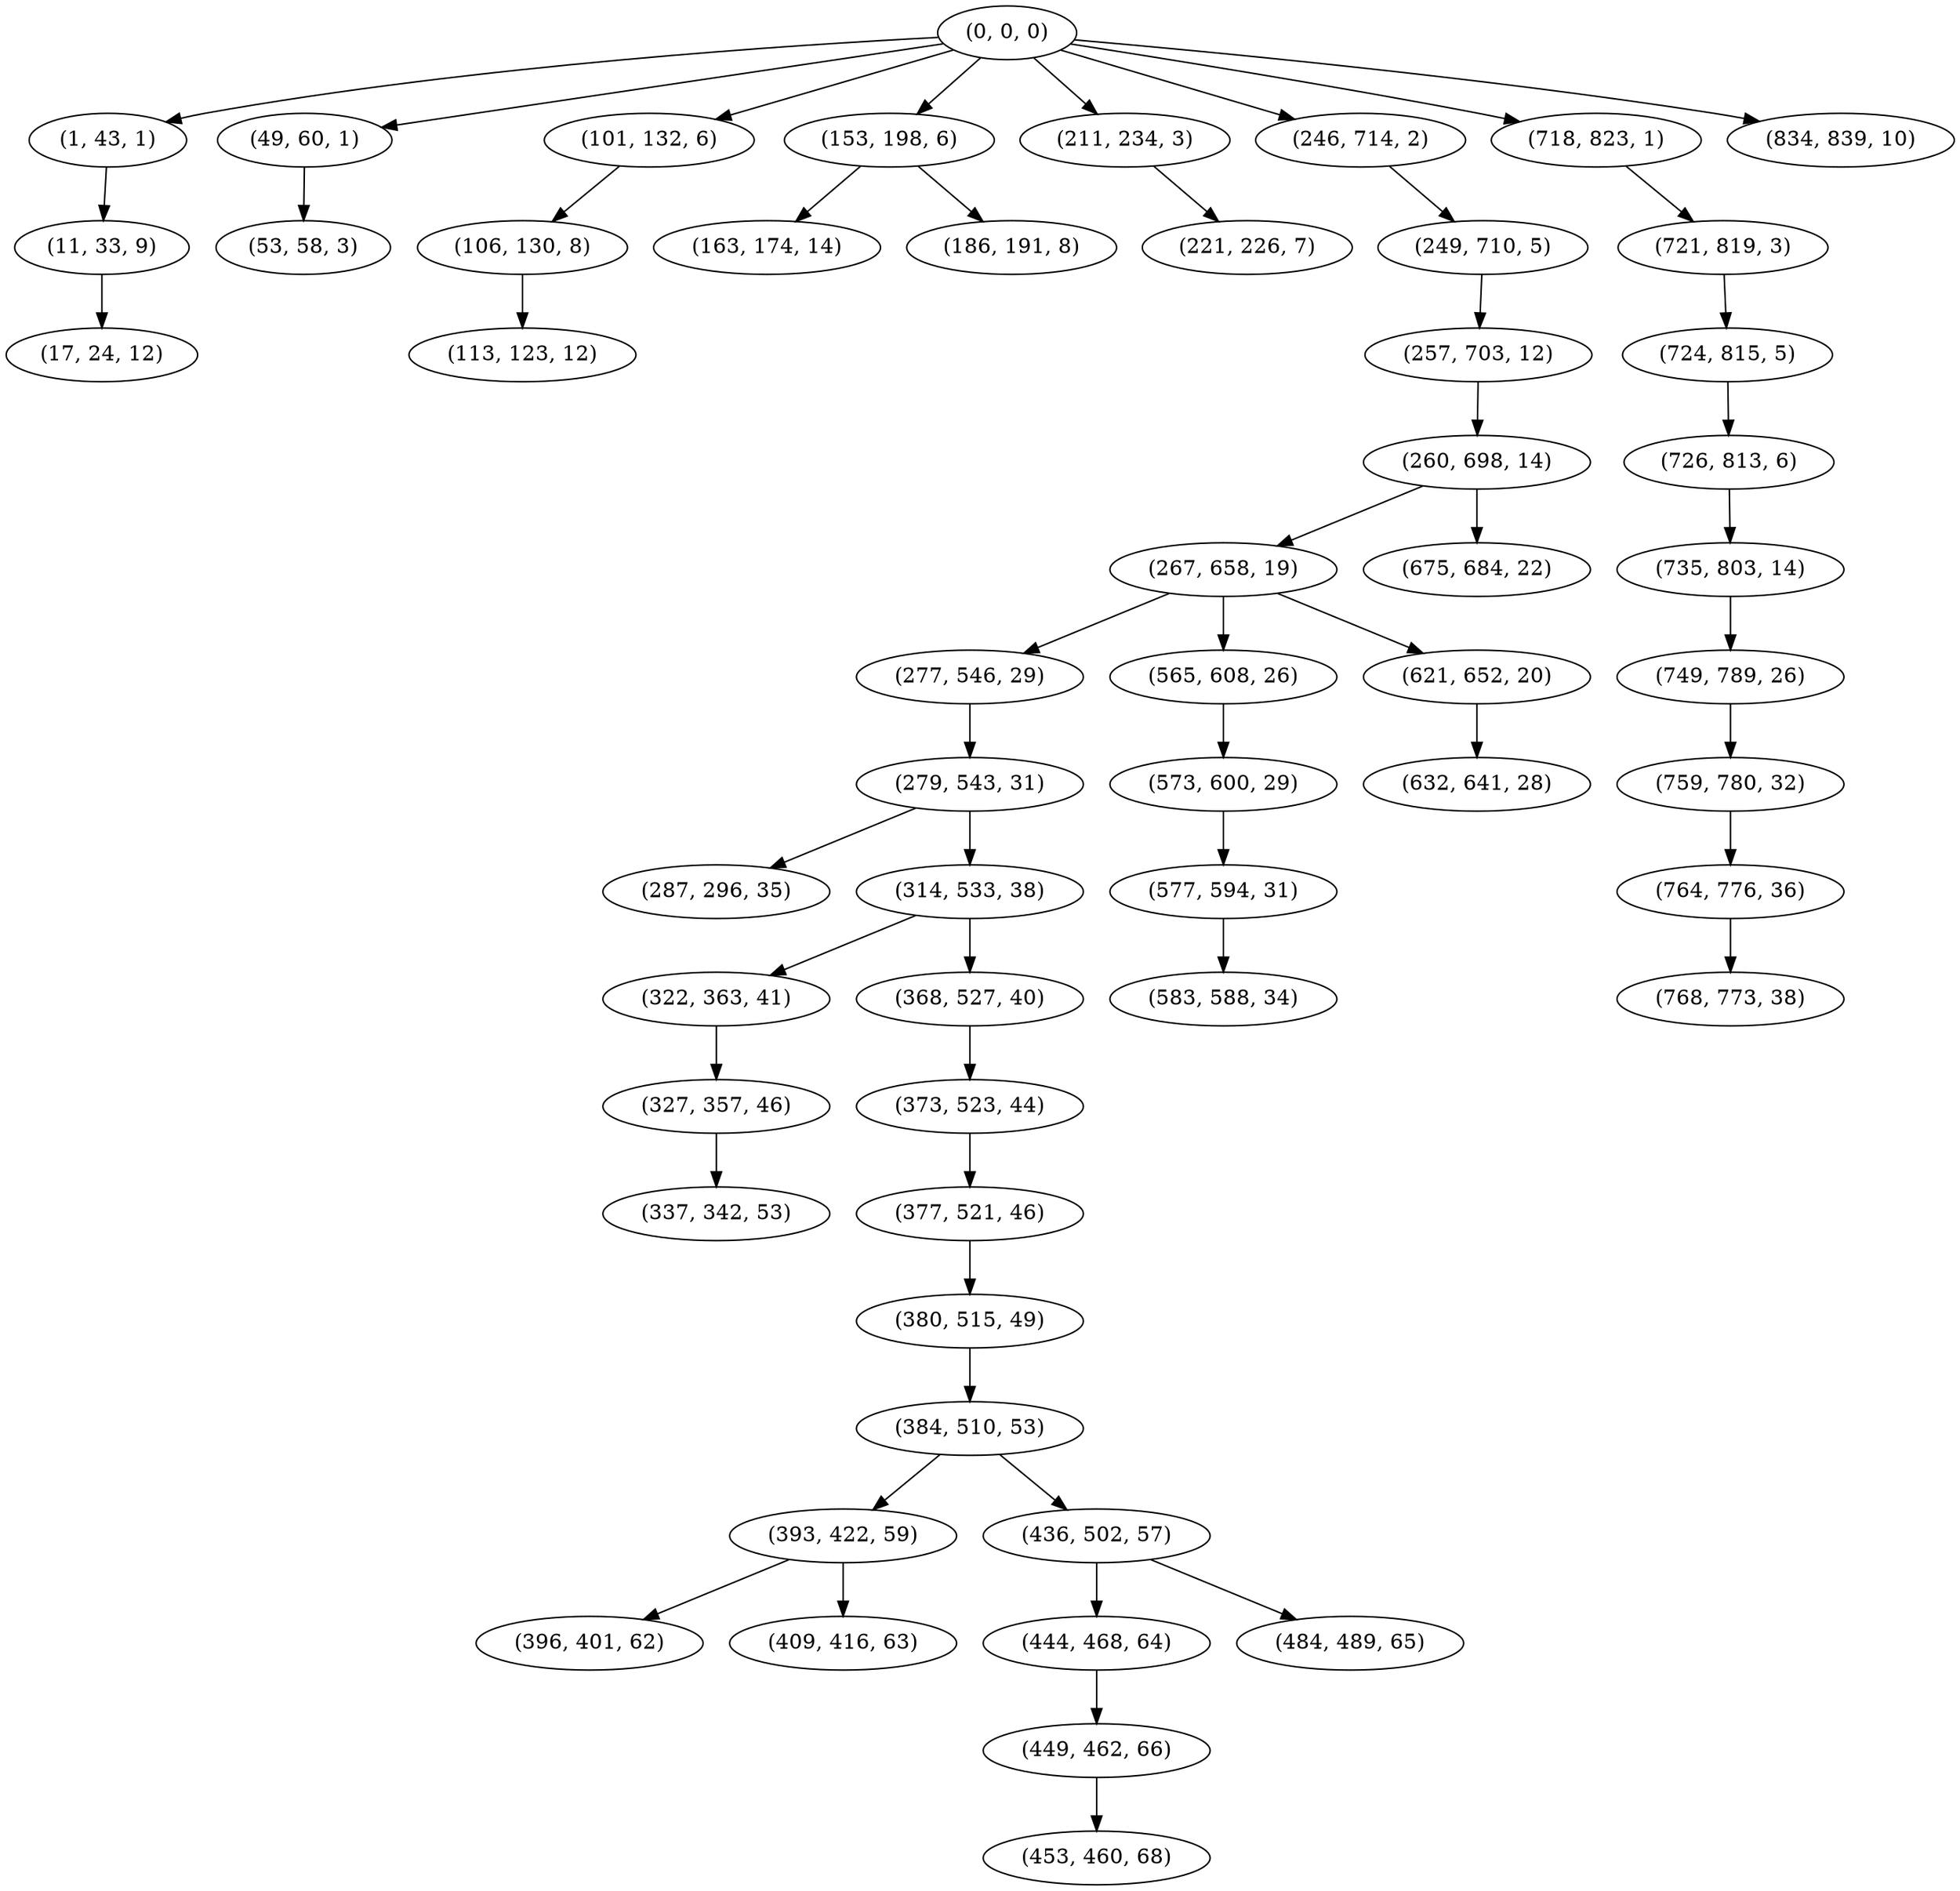 digraph tree {
    "(0, 0, 0)";
    "(1, 43, 1)";
    "(11, 33, 9)";
    "(17, 24, 12)";
    "(49, 60, 1)";
    "(53, 58, 3)";
    "(101, 132, 6)";
    "(106, 130, 8)";
    "(113, 123, 12)";
    "(153, 198, 6)";
    "(163, 174, 14)";
    "(186, 191, 8)";
    "(211, 234, 3)";
    "(221, 226, 7)";
    "(246, 714, 2)";
    "(249, 710, 5)";
    "(257, 703, 12)";
    "(260, 698, 14)";
    "(267, 658, 19)";
    "(277, 546, 29)";
    "(279, 543, 31)";
    "(287, 296, 35)";
    "(314, 533, 38)";
    "(322, 363, 41)";
    "(327, 357, 46)";
    "(337, 342, 53)";
    "(368, 527, 40)";
    "(373, 523, 44)";
    "(377, 521, 46)";
    "(380, 515, 49)";
    "(384, 510, 53)";
    "(393, 422, 59)";
    "(396, 401, 62)";
    "(409, 416, 63)";
    "(436, 502, 57)";
    "(444, 468, 64)";
    "(449, 462, 66)";
    "(453, 460, 68)";
    "(484, 489, 65)";
    "(565, 608, 26)";
    "(573, 600, 29)";
    "(577, 594, 31)";
    "(583, 588, 34)";
    "(621, 652, 20)";
    "(632, 641, 28)";
    "(675, 684, 22)";
    "(718, 823, 1)";
    "(721, 819, 3)";
    "(724, 815, 5)";
    "(726, 813, 6)";
    "(735, 803, 14)";
    "(749, 789, 26)";
    "(759, 780, 32)";
    "(764, 776, 36)";
    "(768, 773, 38)";
    "(834, 839, 10)";
    "(0, 0, 0)" -> "(1, 43, 1)";
    "(0, 0, 0)" -> "(49, 60, 1)";
    "(0, 0, 0)" -> "(101, 132, 6)";
    "(0, 0, 0)" -> "(153, 198, 6)";
    "(0, 0, 0)" -> "(211, 234, 3)";
    "(0, 0, 0)" -> "(246, 714, 2)";
    "(0, 0, 0)" -> "(718, 823, 1)";
    "(0, 0, 0)" -> "(834, 839, 10)";
    "(1, 43, 1)" -> "(11, 33, 9)";
    "(11, 33, 9)" -> "(17, 24, 12)";
    "(49, 60, 1)" -> "(53, 58, 3)";
    "(101, 132, 6)" -> "(106, 130, 8)";
    "(106, 130, 8)" -> "(113, 123, 12)";
    "(153, 198, 6)" -> "(163, 174, 14)";
    "(153, 198, 6)" -> "(186, 191, 8)";
    "(211, 234, 3)" -> "(221, 226, 7)";
    "(246, 714, 2)" -> "(249, 710, 5)";
    "(249, 710, 5)" -> "(257, 703, 12)";
    "(257, 703, 12)" -> "(260, 698, 14)";
    "(260, 698, 14)" -> "(267, 658, 19)";
    "(260, 698, 14)" -> "(675, 684, 22)";
    "(267, 658, 19)" -> "(277, 546, 29)";
    "(267, 658, 19)" -> "(565, 608, 26)";
    "(267, 658, 19)" -> "(621, 652, 20)";
    "(277, 546, 29)" -> "(279, 543, 31)";
    "(279, 543, 31)" -> "(287, 296, 35)";
    "(279, 543, 31)" -> "(314, 533, 38)";
    "(314, 533, 38)" -> "(322, 363, 41)";
    "(314, 533, 38)" -> "(368, 527, 40)";
    "(322, 363, 41)" -> "(327, 357, 46)";
    "(327, 357, 46)" -> "(337, 342, 53)";
    "(368, 527, 40)" -> "(373, 523, 44)";
    "(373, 523, 44)" -> "(377, 521, 46)";
    "(377, 521, 46)" -> "(380, 515, 49)";
    "(380, 515, 49)" -> "(384, 510, 53)";
    "(384, 510, 53)" -> "(393, 422, 59)";
    "(384, 510, 53)" -> "(436, 502, 57)";
    "(393, 422, 59)" -> "(396, 401, 62)";
    "(393, 422, 59)" -> "(409, 416, 63)";
    "(436, 502, 57)" -> "(444, 468, 64)";
    "(436, 502, 57)" -> "(484, 489, 65)";
    "(444, 468, 64)" -> "(449, 462, 66)";
    "(449, 462, 66)" -> "(453, 460, 68)";
    "(565, 608, 26)" -> "(573, 600, 29)";
    "(573, 600, 29)" -> "(577, 594, 31)";
    "(577, 594, 31)" -> "(583, 588, 34)";
    "(621, 652, 20)" -> "(632, 641, 28)";
    "(718, 823, 1)" -> "(721, 819, 3)";
    "(721, 819, 3)" -> "(724, 815, 5)";
    "(724, 815, 5)" -> "(726, 813, 6)";
    "(726, 813, 6)" -> "(735, 803, 14)";
    "(735, 803, 14)" -> "(749, 789, 26)";
    "(749, 789, 26)" -> "(759, 780, 32)";
    "(759, 780, 32)" -> "(764, 776, 36)";
    "(764, 776, 36)" -> "(768, 773, 38)";
}
